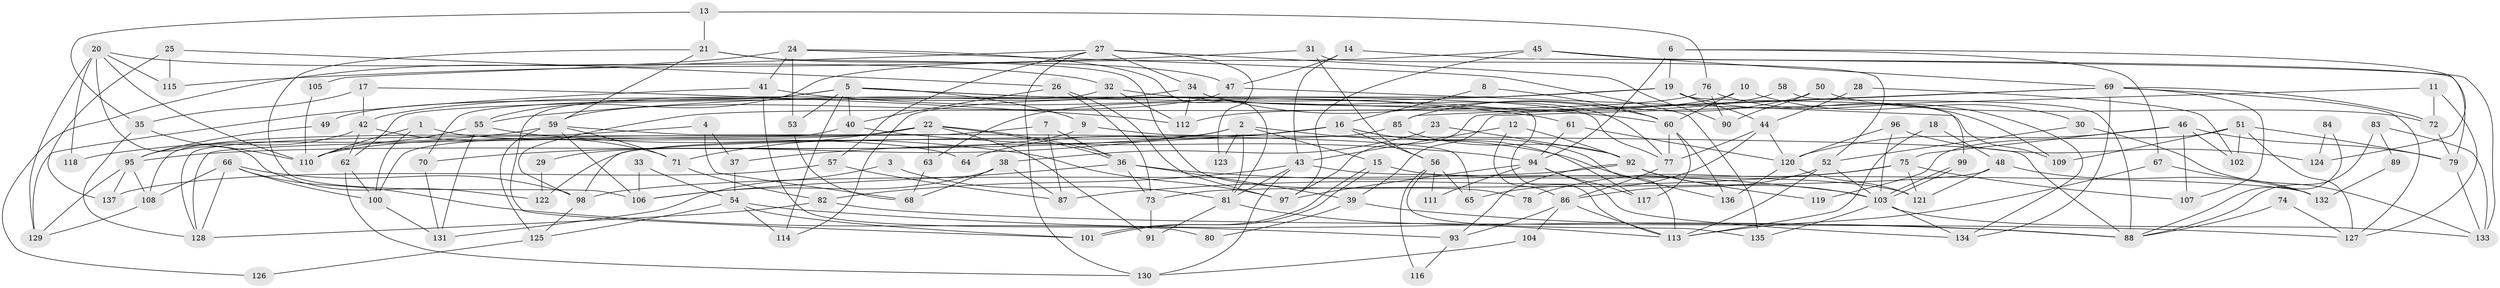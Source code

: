 // coarse degree distribution, {2: 0.20588235294117646, 4: 0.17647058823529413, 8: 0.058823529411764705, 3: 0.20588235294117646, 5: 0.16176470588235295, 6: 0.014705882352941176, 10: 0.014705882352941176, 11: 0.014705882352941176, 9: 0.014705882352941176, 12: 0.029411764705882353, 7: 0.07352941176470588, 13: 0.014705882352941176, 17: 0.014705882352941176}
// Generated by graph-tools (version 1.1) at 2025/54/03/04/25 21:54:25]
// undirected, 137 vertices, 274 edges
graph export_dot {
graph [start="1"]
  node [color=gray90,style=filled];
  1;
  2;
  3;
  4;
  5;
  6;
  7;
  8;
  9;
  10;
  11;
  12;
  13;
  14;
  15;
  16;
  17;
  18;
  19;
  20;
  21;
  22;
  23;
  24;
  25;
  26;
  27;
  28;
  29;
  30;
  31;
  32;
  33;
  34;
  35;
  36;
  37;
  38;
  39;
  40;
  41;
  42;
  43;
  44;
  45;
  46;
  47;
  48;
  49;
  50;
  51;
  52;
  53;
  54;
  55;
  56;
  57;
  58;
  59;
  60;
  61;
  62;
  63;
  64;
  65;
  66;
  67;
  68;
  69;
  70;
  71;
  72;
  73;
  74;
  75;
  76;
  77;
  78;
  79;
  80;
  81;
  82;
  83;
  84;
  85;
  86;
  87;
  88;
  89;
  90;
  91;
  92;
  93;
  94;
  95;
  96;
  97;
  98;
  99;
  100;
  101;
  102;
  103;
  104;
  105;
  106;
  107;
  108;
  109;
  110;
  111;
  112;
  113;
  114;
  115;
  116;
  117;
  118;
  119;
  120;
  121;
  122;
  123;
  124;
  125;
  126;
  127;
  128;
  129;
  130;
  131;
  132;
  133;
  134;
  135;
  136;
  137;
  1 -- 110;
  1 -- 100;
  1 -- 64;
  2 -- 95;
  2 -- 70;
  2 -- 15;
  2 -- 81;
  2 -- 123;
  2 -- 136;
  3 -- 131;
  3 -- 81;
  4 -- 108;
  4 -- 68;
  4 -- 37;
  5 -- 77;
  5 -- 40;
  5 -- 9;
  5 -- 49;
  5 -- 53;
  5 -- 70;
  5 -- 113;
  5 -- 114;
  6 -- 94;
  6 -- 67;
  6 -- 19;
  6 -- 124;
  7 -- 36;
  7 -- 128;
  7 -- 87;
  8 -- 60;
  8 -- 16;
  9 -- 88;
  9 -- 29;
  10 -- 60;
  10 -- 30;
  10 -- 63;
  11 -- 127;
  11 -- 72;
  11 -- 39;
  12 -- 92;
  12 -- 86;
  12 -- 43;
  13 -- 21;
  13 -- 76;
  13 -- 35;
  14 -- 79;
  14 -- 43;
  14 -- 47;
  15 -- 101;
  15 -- 101;
  15 -- 121;
  16 -- 37;
  16 -- 56;
  16 -- 64;
  16 -- 98;
  16 -- 113;
  16 -- 117;
  17 -- 35;
  17 -- 42;
  17 -- 112;
  18 -- 48;
  18 -- 113;
  19 -- 55;
  19 -- 44;
  19 -- 62;
  19 -- 99;
  19 -- 109;
  19 -- 114;
  20 -- 110;
  20 -- 129;
  20 -- 32;
  20 -- 115;
  20 -- 118;
  20 -- 122;
  21 -- 106;
  21 -- 47;
  21 -- 59;
  21 -- 78;
  22 -- 36;
  22 -- 36;
  22 -- 71;
  22 -- 63;
  22 -- 91;
  22 -- 100;
  22 -- 110;
  23 -- 92;
  23 -- 38;
  24 -- 81;
  24 -- 135;
  24 -- 41;
  24 -- 53;
  24 -- 126;
  25 -- 137;
  25 -- 26;
  25 -- 115;
  26 -- 97;
  26 -- 73;
  26 -- 40;
  27 -- 130;
  27 -- 34;
  27 -- 57;
  27 -- 90;
  27 -- 105;
  27 -- 123;
  28 -- 44;
  28 -- 102;
  29 -- 122;
  30 -- 133;
  30 -- 52;
  31 -- 52;
  31 -- 115;
  31 -- 56;
  32 -- 60;
  32 -- 101;
  32 -- 112;
  33 -- 54;
  33 -- 106;
  34 -- 112;
  34 -- 60;
  34 -- 42;
  34 -- 77;
  35 -- 128;
  35 -- 110;
  36 -- 103;
  36 -- 39;
  36 -- 73;
  36 -- 106;
  37 -- 54;
  38 -- 68;
  38 -- 106;
  38 -- 87;
  39 -- 80;
  39 -- 88;
  40 -- 94;
  40 -- 128;
  41 -- 61;
  41 -- 80;
  41 -- 129;
  42 -- 62;
  42 -- 71;
  42 -- 95;
  43 -- 81;
  43 -- 82;
  43 -- 130;
  43 -- 132;
  44 -- 77;
  44 -- 65;
  44 -- 120;
  45 -- 55;
  45 -- 69;
  45 -- 97;
  45 -- 133;
  46 -- 120;
  46 -- 75;
  46 -- 79;
  46 -- 102;
  46 -- 107;
  47 -- 109;
  47 -- 59;
  48 -- 121;
  48 -- 73;
  48 -- 132;
  49 -- 95;
  50 -- 85;
  50 -- 90;
  50 -- 72;
  51 -- 127;
  51 -- 79;
  51 -- 102;
  51 -- 109;
  51 -- 119;
  52 -- 103;
  52 -- 113;
  52 -- 86;
  53 -- 68;
  54 -- 114;
  54 -- 101;
  54 -- 88;
  54 -- 125;
  55 -- 97;
  55 -- 110;
  55 -- 131;
  56 -- 65;
  56 -- 111;
  56 -- 116;
  56 -- 135;
  57 -- 87;
  57 -- 137;
  58 -- 112;
  58 -- 88;
  59 -- 65;
  59 -- 71;
  59 -- 106;
  59 -- 118;
  59 -- 125;
  60 -- 77;
  60 -- 117;
  60 -- 136;
  61 -- 94;
  61 -- 120;
  62 -- 100;
  62 -- 130;
  63 -- 68;
  66 -- 98;
  66 -- 128;
  66 -- 93;
  66 -- 100;
  66 -- 108;
  67 -- 113;
  67 -- 132;
  69 -- 72;
  69 -- 107;
  69 -- 85;
  69 -- 97;
  69 -- 127;
  69 -- 134;
  70 -- 131;
  71 -- 82;
  72 -- 79;
  73 -- 91;
  74 -- 88;
  74 -- 127;
  75 -- 87;
  75 -- 121;
  75 -- 78;
  75 -- 107;
  76 -- 98;
  76 -- 134;
  76 -- 90;
  77 -- 86;
  79 -- 133;
  81 -- 113;
  81 -- 91;
  82 -- 127;
  82 -- 128;
  83 -- 133;
  83 -- 88;
  83 -- 89;
  84 -- 88;
  84 -- 124;
  85 -- 92;
  85 -- 122;
  86 -- 113;
  86 -- 93;
  86 -- 104;
  89 -- 132;
  92 -- 98;
  92 -- 93;
  92 -- 103;
  92 -- 119;
  93 -- 116;
  94 -- 134;
  94 -- 97;
  94 -- 111;
  94 -- 117;
  95 -- 129;
  95 -- 108;
  95 -- 137;
  96 -- 103;
  96 -- 120;
  96 -- 124;
  98 -- 125;
  99 -- 103;
  99 -- 103;
  100 -- 131;
  103 -- 133;
  103 -- 134;
  103 -- 135;
  104 -- 130;
  105 -- 110;
  108 -- 129;
  120 -- 136;
  120 -- 121;
  125 -- 126;
}
